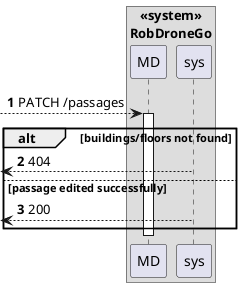 @startuml
autonumber

box "   <<system>>\nRobDroneGo"
participant "MD" as md


[--> md: PATCH /passages

activate md
    alt buildings/floors not found
        [<-- sys : 404
    else passage edited successfully
        [<-- sys  : 200
    end
deactivate md

@enduml
